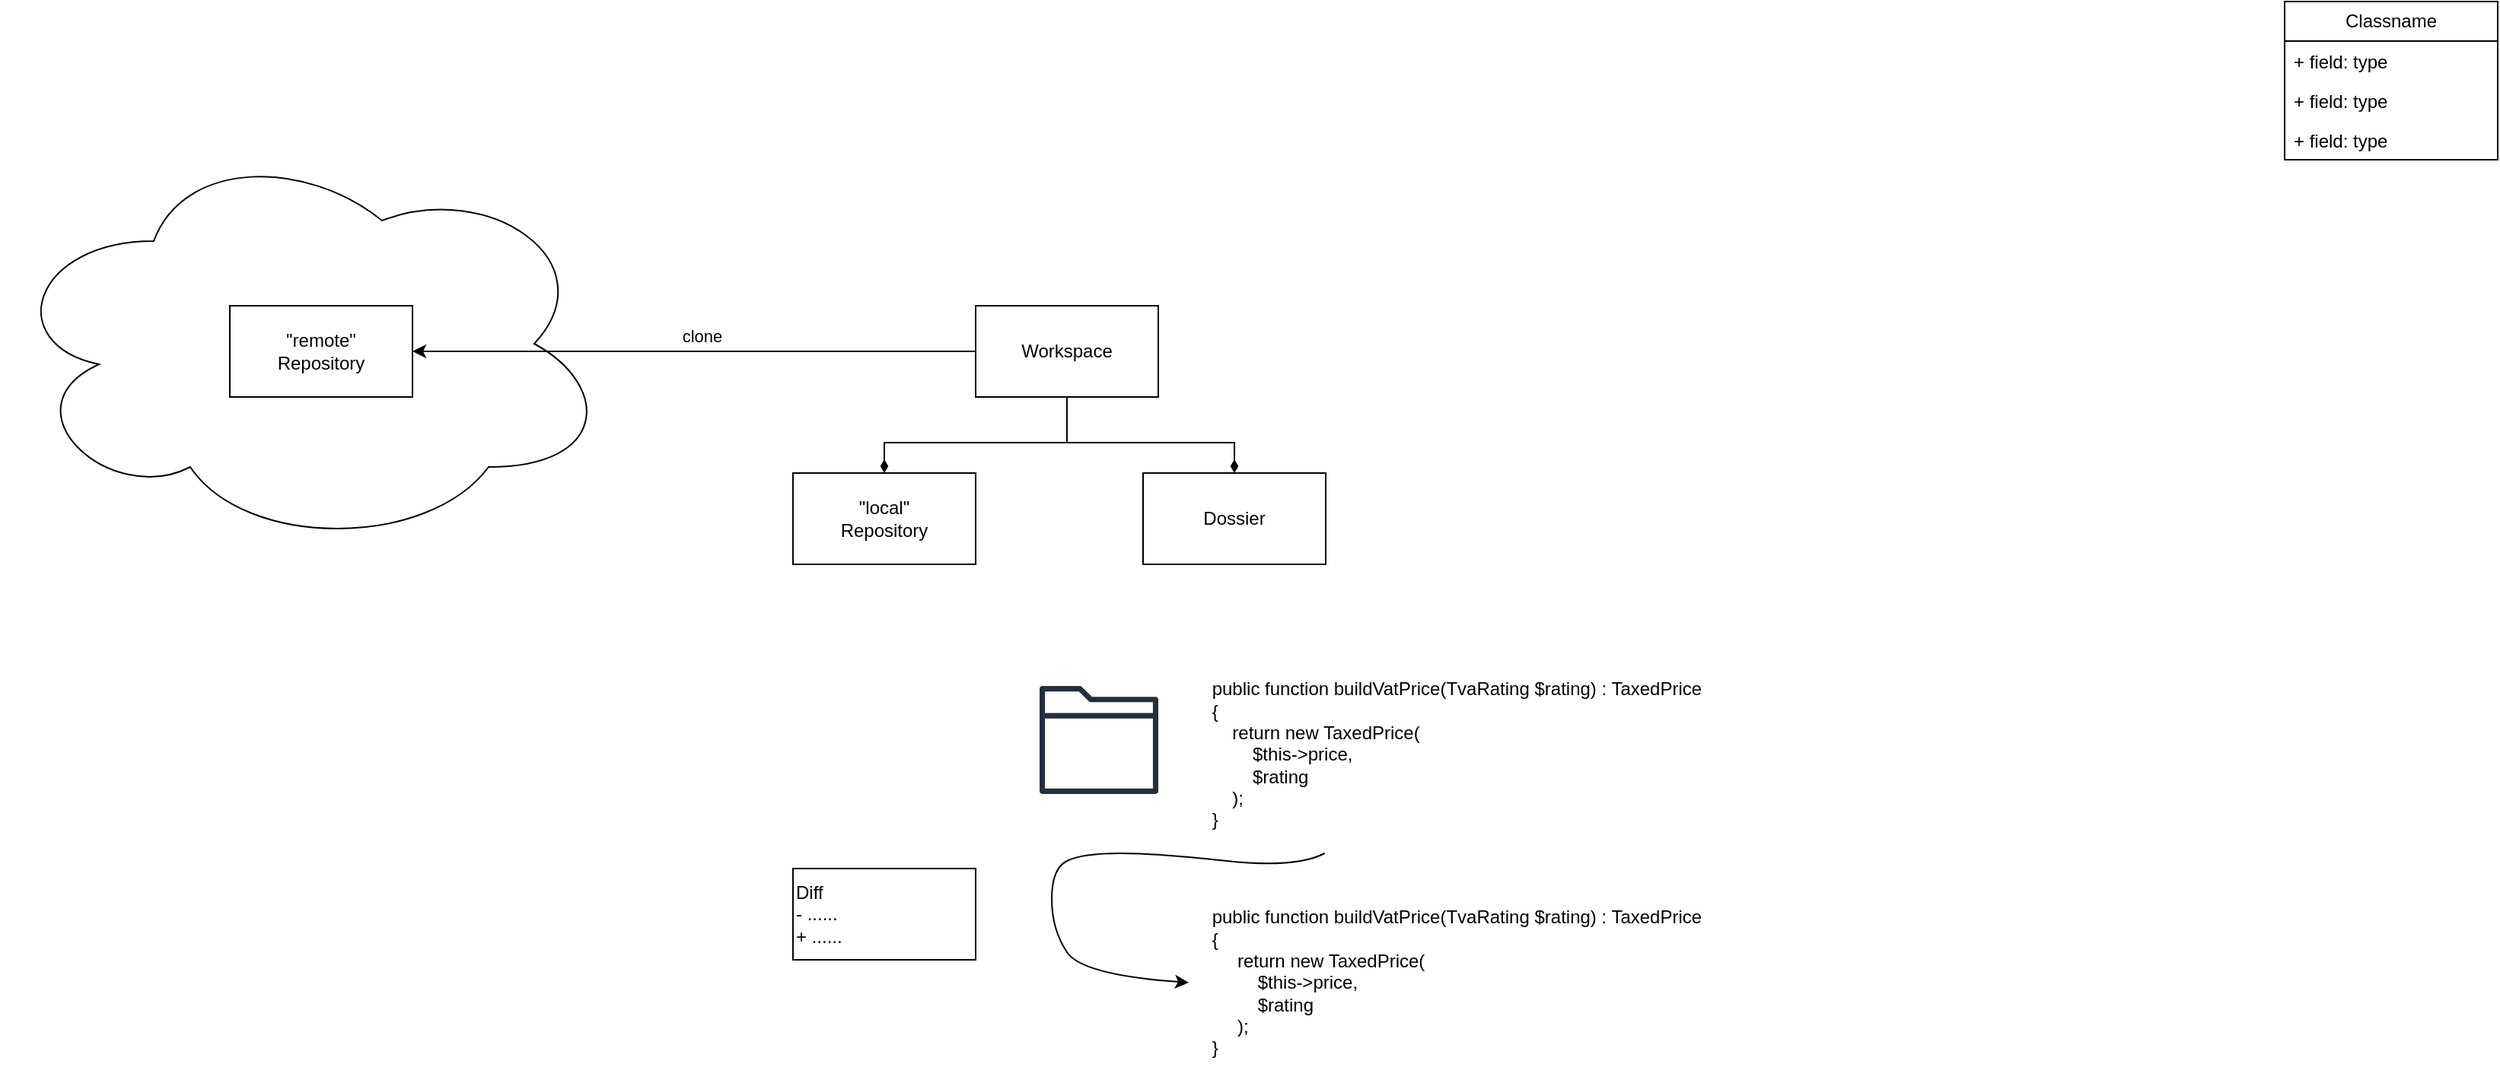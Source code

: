 <mxfile version="26.1.3">
  <diagram name="Page-1" id="CJNvdbnC-WFA5yAV2EWq">
    <mxGraphModel dx="662" dy="963" grid="1" gridSize="10" guides="1" tooltips="1" connect="1" arrows="1" fold="1" page="1" pageScale="1" pageWidth="1169" pageHeight="827" math="0" shadow="0">
      <root>
        <mxCell id="0" />
        <mxCell id="1" parent="0" />
        <mxCell id="ytOcAr_8bvukeLFTffMP-6" value="" style="ellipse;shape=cloud;whiteSpace=wrap;html=1;" vertex="1" parent="1">
          <mxGeometry x="90" y="120" width="400" height="270" as="geometry" />
        </mxCell>
        <mxCell id="ytOcAr_8bvukeLFTffMP-1" value="Classname" style="swimlane;fontStyle=0;childLayout=stackLayout;horizontal=1;startSize=26;fillColor=none;horizontalStack=0;resizeParent=1;resizeParentMax=0;resizeLast=0;collapsible=1;marginBottom=0;whiteSpace=wrap;html=1;" vertex="1" parent="1">
          <mxGeometry x="1590" y="30" width="140" height="104" as="geometry">
            <mxRectangle x="120" y="110" width="100" height="30" as="alternateBounds" />
          </mxGeometry>
        </mxCell>
        <mxCell id="ytOcAr_8bvukeLFTffMP-2" value="+ field: type" style="text;strokeColor=none;fillColor=none;align=left;verticalAlign=top;spacingLeft=4;spacingRight=4;overflow=hidden;rotatable=0;points=[[0,0.5],[1,0.5]];portConstraint=eastwest;whiteSpace=wrap;html=1;" vertex="1" parent="ytOcAr_8bvukeLFTffMP-1">
          <mxGeometry y="26" width="140" height="26" as="geometry" />
        </mxCell>
        <mxCell id="ytOcAr_8bvukeLFTffMP-3" value="+ field: type" style="text;strokeColor=none;fillColor=none;align=left;verticalAlign=top;spacingLeft=4;spacingRight=4;overflow=hidden;rotatable=0;points=[[0,0.5],[1,0.5]];portConstraint=eastwest;whiteSpace=wrap;html=1;" vertex="1" parent="ytOcAr_8bvukeLFTffMP-1">
          <mxGeometry y="52" width="140" height="26" as="geometry" />
        </mxCell>
        <mxCell id="ytOcAr_8bvukeLFTffMP-4" value="+ field: type" style="text;strokeColor=none;fillColor=none;align=left;verticalAlign=top;spacingLeft=4;spacingRight=4;overflow=hidden;rotatable=0;points=[[0,0.5],[1,0.5]];portConstraint=eastwest;whiteSpace=wrap;html=1;" vertex="1" parent="ytOcAr_8bvukeLFTffMP-1">
          <mxGeometry y="78" width="140" height="26" as="geometry" />
        </mxCell>
        <mxCell id="ytOcAr_8bvukeLFTffMP-5" value="&quot;remote&quot;&lt;br&gt;&lt;div&gt;Repository&lt;/div&gt;" style="rounded=0;whiteSpace=wrap;html=1;" vertex="1" parent="1">
          <mxGeometry x="240" y="230" width="120" height="60" as="geometry" />
        </mxCell>
        <mxCell id="ytOcAr_8bvukeLFTffMP-8" style="edgeStyle=orthogonalEdgeStyle;rounded=0;orthogonalLoop=1;jettySize=auto;html=1;" edge="1" parent="1" source="ytOcAr_8bvukeLFTffMP-7" target="ytOcAr_8bvukeLFTffMP-5">
          <mxGeometry relative="1" as="geometry" />
        </mxCell>
        <mxCell id="ytOcAr_8bvukeLFTffMP-9" value="clone" style="edgeLabel;html=1;align=center;verticalAlign=middle;resizable=0;points=[];" vertex="1" connectable="0" parent="ytOcAr_8bvukeLFTffMP-8">
          <mxGeometry x="-0.114" y="-1" relative="1" as="geometry">
            <mxPoint x="-16" y="-9" as="offset" />
          </mxGeometry>
        </mxCell>
        <mxCell id="ytOcAr_8bvukeLFTffMP-12" style="edgeStyle=orthogonalEdgeStyle;rounded=0;orthogonalLoop=1;jettySize=auto;html=1;endArrow=diamondThin;endFill=1;" edge="1" parent="1" source="ytOcAr_8bvukeLFTffMP-7" target="ytOcAr_8bvukeLFTffMP-11">
          <mxGeometry relative="1" as="geometry">
            <Array as="points">
              <mxPoint x="790" y="320" />
              <mxPoint x="670" y="320" />
            </Array>
          </mxGeometry>
        </mxCell>
        <mxCell id="ytOcAr_8bvukeLFTffMP-13" style="edgeStyle=orthogonalEdgeStyle;rounded=0;orthogonalLoop=1;jettySize=auto;html=1;endArrow=diamondThin;endFill=1;entryX=0.5;entryY=0;entryDx=0;entryDy=0;" edge="1" parent="1" target="ytOcAr_8bvukeLFTffMP-10">
          <mxGeometry relative="1" as="geometry">
            <mxPoint x="790" y="300" as="sourcePoint" />
            <mxPoint x="900" y="350" as="targetPoint" />
            <Array as="points">
              <mxPoint x="790" y="320" />
              <mxPoint x="900" y="320" />
            </Array>
          </mxGeometry>
        </mxCell>
        <mxCell id="ytOcAr_8bvukeLFTffMP-7" value="Workspace" style="rounded=0;whiteSpace=wrap;html=1;" vertex="1" parent="1">
          <mxGeometry x="730" y="230" width="120" height="60" as="geometry" />
        </mxCell>
        <mxCell id="ytOcAr_8bvukeLFTffMP-10" value="Dossier" style="rounded=0;whiteSpace=wrap;html=1;" vertex="1" parent="1">
          <mxGeometry x="840" y="340" width="120" height="60" as="geometry" />
        </mxCell>
        <mxCell id="ytOcAr_8bvukeLFTffMP-11" value="&quot;local&quot;&lt;br&gt;Repository" style="rounded=0;whiteSpace=wrap;html=1;" vertex="1" parent="1">
          <mxGeometry x="610" y="340" width="120" height="60" as="geometry" />
        </mxCell>
        <mxCell id="ytOcAr_8bvukeLFTffMP-14" value="" style="sketch=0;outlineConnect=0;fontColor=#232F3E;gradientColor=none;fillColor=#232F3D;strokeColor=none;dashed=0;verticalLabelPosition=bottom;verticalAlign=top;align=center;html=1;fontSize=12;fontStyle=0;aspect=fixed;pointerEvents=1;shape=mxgraph.aws4.folder;" vertex="1" parent="1">
          <mxGeometry x="772" y="480" width="78" height="71" as="geometry" />
        </mxCell>
        <mxCell id="ytOcAr_8bvukeLFTffMP-16" value="&lt;div&gt;&amp;nbsp; &amp;nbsp; public function buildVatPrice(TvaRating $rating) : TaxedPrice&lt;/div&gt;&lt;div&gt;&amp;nbsp; &amp;nbsp; {&lt;/div&gt;&lt;div&gt;&amp;nbsp; &amp;nbsp; &amp;nbsp; &amp;nbsp; return new TaxedPrice(&lt;/div&gt;&lt;div&gt;&amp;nbsp; &amp;nbsp; &amp;nbsp; &amp;nbsp; &amp;nbsp; &amp;nbsp; $this-&amp;gt;price,&lt;/div&gt;&lt;div&gt;&amp;nbsp; &amp;nbsp; &amp;nbsp; &amp;nbsp; &amp;nbsp; &amp;nbsp; $rating&lt;/div&gt;&lt;div&gt;&amp;nbsp; &amp;nbsp; &amp;nbsp; &amp;nbsp; );&lt;/div&gt;&lt;div&gt;&amp;nbsp; &amp;nbsp; }&lt;/div&gt;" style="text;html=1;align=left;verticalAlign=middle;whiteSpace=wrap;rounded=0;" vertex="1" parent="1">
          <mxGeometry x="870" y="460" width="430" height="130" as="geometry" />
        </mxCell>
        <mxCell id="ytOcAr_8bvukeLFTffMP-17" value="&lt;div&gt;&amp;nbsp; &amp;nbsp; public function buildVatPrice(TvaRating $rating) : TaxedPrice&lt;/div&gt;&lt;div&gt;&amp;nbsp; &amp;nbsp; {&lt;/div&gt;&lt;div&gt;&amp;nbsp; &amp;nbsp; &amp;nbsp; &amp;nbsp; &amp;nbsp;return new TaxedPrice(&lt;/div&gt;&lt;div&gt;&amp;nbsp; &amp;nbsp; &amp;nbsp; &amp;nbsp; &amp;nbsp; &amp;nbsp; &amp;nbsp;$this-&amp;gt;price,&lt;/div&gt;&lt;div&gt;&amp;nbsp; &amp;nbsp; &amp;nbsp; &amp;nbsp; &amp;nbsp; &amp;nbsp; &amp;nbsp;$rating&lt;/div&gt;&lt;div&gt;&amp;nbsp; &amp;nbsp; &amp;nbsp; &amp;nbsp; &amp;nbsp;);&lt;/div&gt;&lt;div&gt;&amp;nbsp; &amp;nbsp; }&lt;/div&gt;" style="text;html=1;align=left;verticalAlign=middle;whiteSpace=wrap;rounded=0;" vertex="1" parent="1">
          <mxGeometry x="870" y="610" width="430" height="130" as="geometry" />
        </mxCell>
        <mxCell id="ytOcAr_8bvukeLFTffMP-18" value="" style="curved=1;endArrow=classic;html=1;rounded=0;entryX=0;entryY=0.5;entryDx=0;entryDy=0;" edge="1" parent="1" source="ytOcAr_8bvukeLFTffMP-16" target="ytOcAr_8bvukeLFTffMP-17">
          <mxGeometry width="50" height="50" relative="1" as="geometry">
            <mxPoint x="860" y="630" as="sourcePoint" />
            <mxPoint x="910" y="580" as="targetPoint" />
            <Array as="points">
              <mxPoint x="940" y="600" />
              <mxPoint x="850" y="590" />
              <mxPoint x="800" y="590" />
              <mxPoint x="780" y="600" />
              <mxPoint x="780" y="640" />
              <mxPoint x="800" y="670" />
            </Array>
          </mxGeometry>
        </mxCell>
        <mxCell id="ytOcAr_8bvukeLFTffMP-19" value="Diff&lt;div&gt;- ......&lt;br&gt;+ ......&lt;/div&gt;" style="rounded=0;whiteSpace=wrap;html=1;align=left;" vertex="1" parent="1">
          <mxGeometry x="610" y="600" width="120" height="60" as="geometry" />
        </mxCell>
      </root>
    </mxGraphModel>
  </diagram>
</mxfile>
